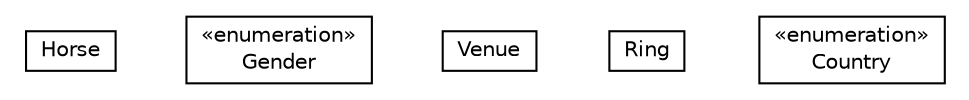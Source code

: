 #!/usr/local/bin/dot
#
# Class diagram 
# Generated by UMLGraph version R5_6-24-gf6e263 (http://www.umlgraph.org/)
#

digraph G {
	edge [fontname="Helvetica",fontsize=10,labelfontname="Helvetica",labelfontsize=10];
	node [fontname="Helvetica",fontsize=10,shape=plaintext];
	nodesep=0.25;
	ranksep=0.5;
	// net.trajano.doxdb.sample.json.Horse
	c25 [label=<<table title="net.trajano.doxdb.sample.json.Horse" border="0" cellborder="1" cellspacing="0" cellpadding="2" port="p" href="./Horse.html">
		<tr><td><table border="0" cellspacing="0" cellpadding="1">
<tr><td align="center" balign="center"> Horse </td></tr>
		</table></td></tr>
		</table>>, URL="./Horse.html", fontname="Helvetica", fontcolor="black", fontsize=10.0];
	// net.trajano.doxdb.sample.json.Horse.Gender
	c26 [label=<<table title="net.trajano.doxdb.sample.json.Horse.Gender" border="0" cellborder="1" cellspacing="0" cellpadding="2" port="p" href="./Horse.Gender.html">
		<tr><td><table border="0" cellspacing="0" cellpadding="1">
<tr><td align="center" balign="center"> &#171;enumeration&#187; </td></tr>
<tr><td align="center" balign="center"> Gender </td></tr>
		</table></td></tr>
		</table>>, URL="./Horse.Gender.html", fontname="Helvetica", fontcolor="black", fontsize=10.0];
	// net.trajano.doxdb.sample.json.Venue
	c27 [label=<<table title="net.trajano.doxdb.sample.json.Venue" border="0" cellborder="1" cellspacing="0" cellpadding="2" port="p" href="./Venue.html">
		<tr><td><table border="0" cellspacing="0" cellpadding="1">
<tr><td align="center" balign="center"> Venue </td></tr>
		</table></td></tr>
		</table>>, URL="./Venue.html", fontname="Helvetica", fontcolor="black", fontsize=10.0];
	// net.trajano.doxdb.sample.json.Ring
	c28 [label=<<table title="net.trajano.doxdb.sample.json.Ring" border="0" cellborder="1" cellspacing="0" cellpadding="2" port="p" href="./Ring.html">
		<tr><td><table border="0" cellspacing="0" cellpadding="1">
<tr><td align="center" balign="center"> Ring </td></tr>
		</table></td></tr>
		</table>>, URL="./Ring.html", fontname="Helvetica", fontcolor="black", fontsize=10.0];
	// net.trajano.doxdb.sample.json.Country
	c29 [label=<<table title="net.trajano.doxdb.sample.json.Country" border="0" cellborder="1" cellspacing="0" cellpadding="2" port="p" href="./Country.html">
		<tr><td><table border="0" cellspacing="0" cellpadding="1">
<tr><td align="center" balign="center"> &#171;enumeration&#187; </td></tr>
<tr><td align="center" balign="center"> Country </td></tr>
		</table></td></tr>
		</table>>, URL="./Country.html", fontname="Helvetica", fontcolor="black", fontsize=10.0];
}


